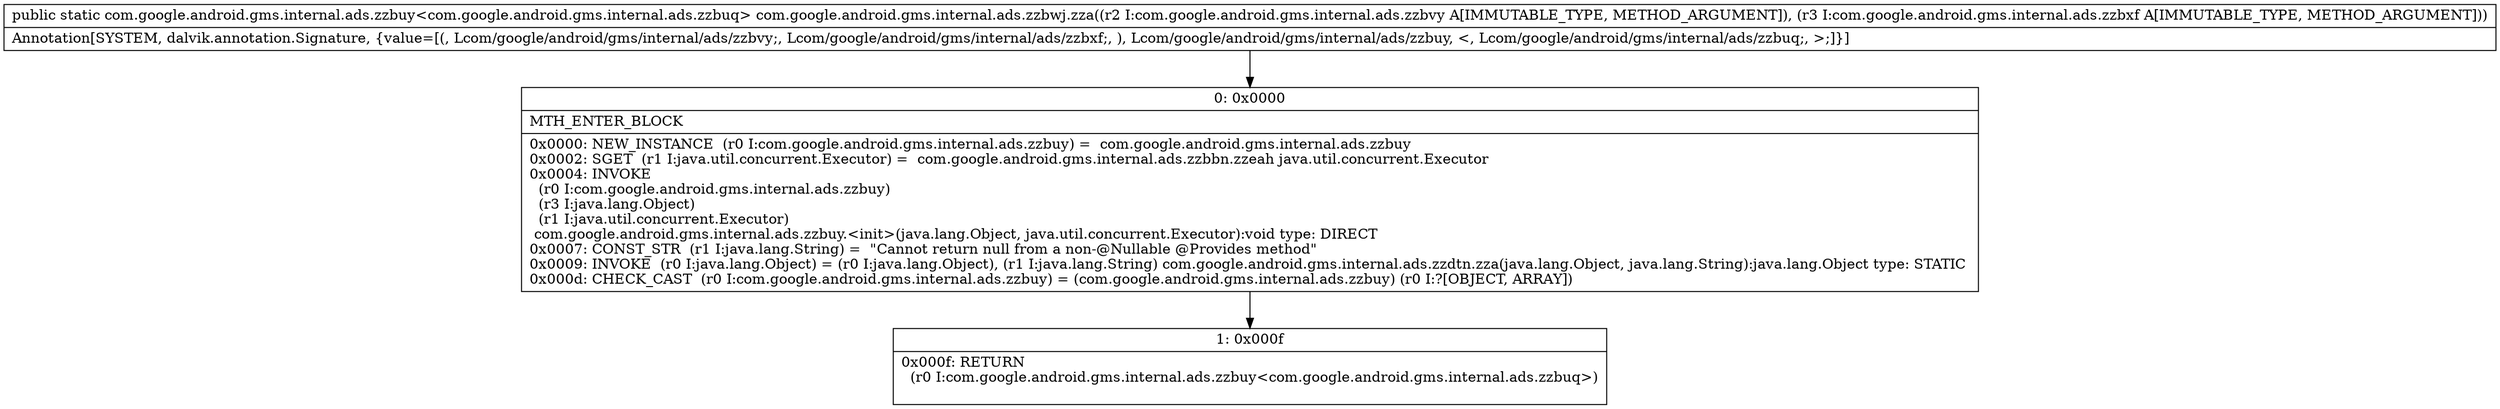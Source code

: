 digraph "CFG forcom.google.android.gms.internal.ads.zzbwj.zza(Lcom\/google\/android\/gms\/internal\/ads\/zzbvy;Lcom\/google\/android\/gms\/internal\/ads\/zzbxf;)Lcom\/google\/android\/gms\/internal\/ads\/zzbuy;" {
Node_0 [shape=record,label="{0\:\ 0x0000|MTH_ENTER_BLOCK\l|0x0000: NEW_INSTANCE  (r0 I:com.google.android.gms.internal.ads.zzbuy) =  com.google.android.gms.internal.ads.zzbuy \l0x0002: SGET  (r1 I:java.util.concurrent.Executor) =  com.google.android.gms.internal.ads.zzbbn.zzeah java.util.concurrent.Executor \l0x0004: INVOKE  \l  (r0 I:com.google.android.gms.internal.ads.zzbuy)\l  (r3 I:java.lang.Object)\l  (r1 I:java.util.concurrent.Executor)\l com.google.android.gms.internal.ads.zzbuy.\<init\>(java.lang.Object, java.util.concurrent.Executor):void type: DIRECT \l0x0007: CONST_STR  (r1 I:java.lang.String) =  \"Cannot return null from a non\-@Nullable @Provides method\" \l0x0009: INVOKE  (r0 I:java.lang.Object) = (r0 I:java.lang.Object), (r1 I:java.lang.String) com.google.android.gms.internal.ads.zzdtn.zza(java.lang.Object, java.lang.String):java.lang.Object type: STATIC \l0x000d: CHECK_CAST  (r0 I:com.google.android.gms.internal.ads.zzbuy) = (com.google.android.gms.internal.ads.zzbuy) (r0 I:?[OBJECT, ARRAY]) \l}"];
Node_1 [shape=record,label="{1\:\ 0x000f|0x000f: RETURN  \l  (r0 I:com.google.android.gms.internal.ads.zzbuy\<com.google.android.gms.internal.ads.zzbuq\>)\l \l}"];
MethodNode[shape=record,label="{public static com.google.android.gms.internal.ads.zzbuy\<com.google.android.gms.internal.ads.zzbuq\> com.google.android.gms.internal.ads.zzbwj.zza((r2 I:com.google.android.gms.internal.ads.zzbvy A[IMMUTABLE_TYPE, METHOD_ARGUMENT]), (r3 I:com.google.android.gms.internal.ads.zzbxf A[IMMUTABLE_TYPE, METHOD_ARGUMENT]))  | Annotation[SYSTEM, dalvik.annotation.Signature, \{value=[(, Lcom\/google\/android\/gms\/internal\/ads\/zzbvy;, Lcom\/google\/android\/gms\/internal\/ads\/zzbxf;, ), Lcom\/google\/android\/gms\/internal\/ads\/zzbuy, \<, Lcom\/google\/android\/gms\/internal\/ads\/zzbuq;, \>;]\}]\l}"];
MethodNode -> Node_0;
Node_0 -> Node_1;
}

